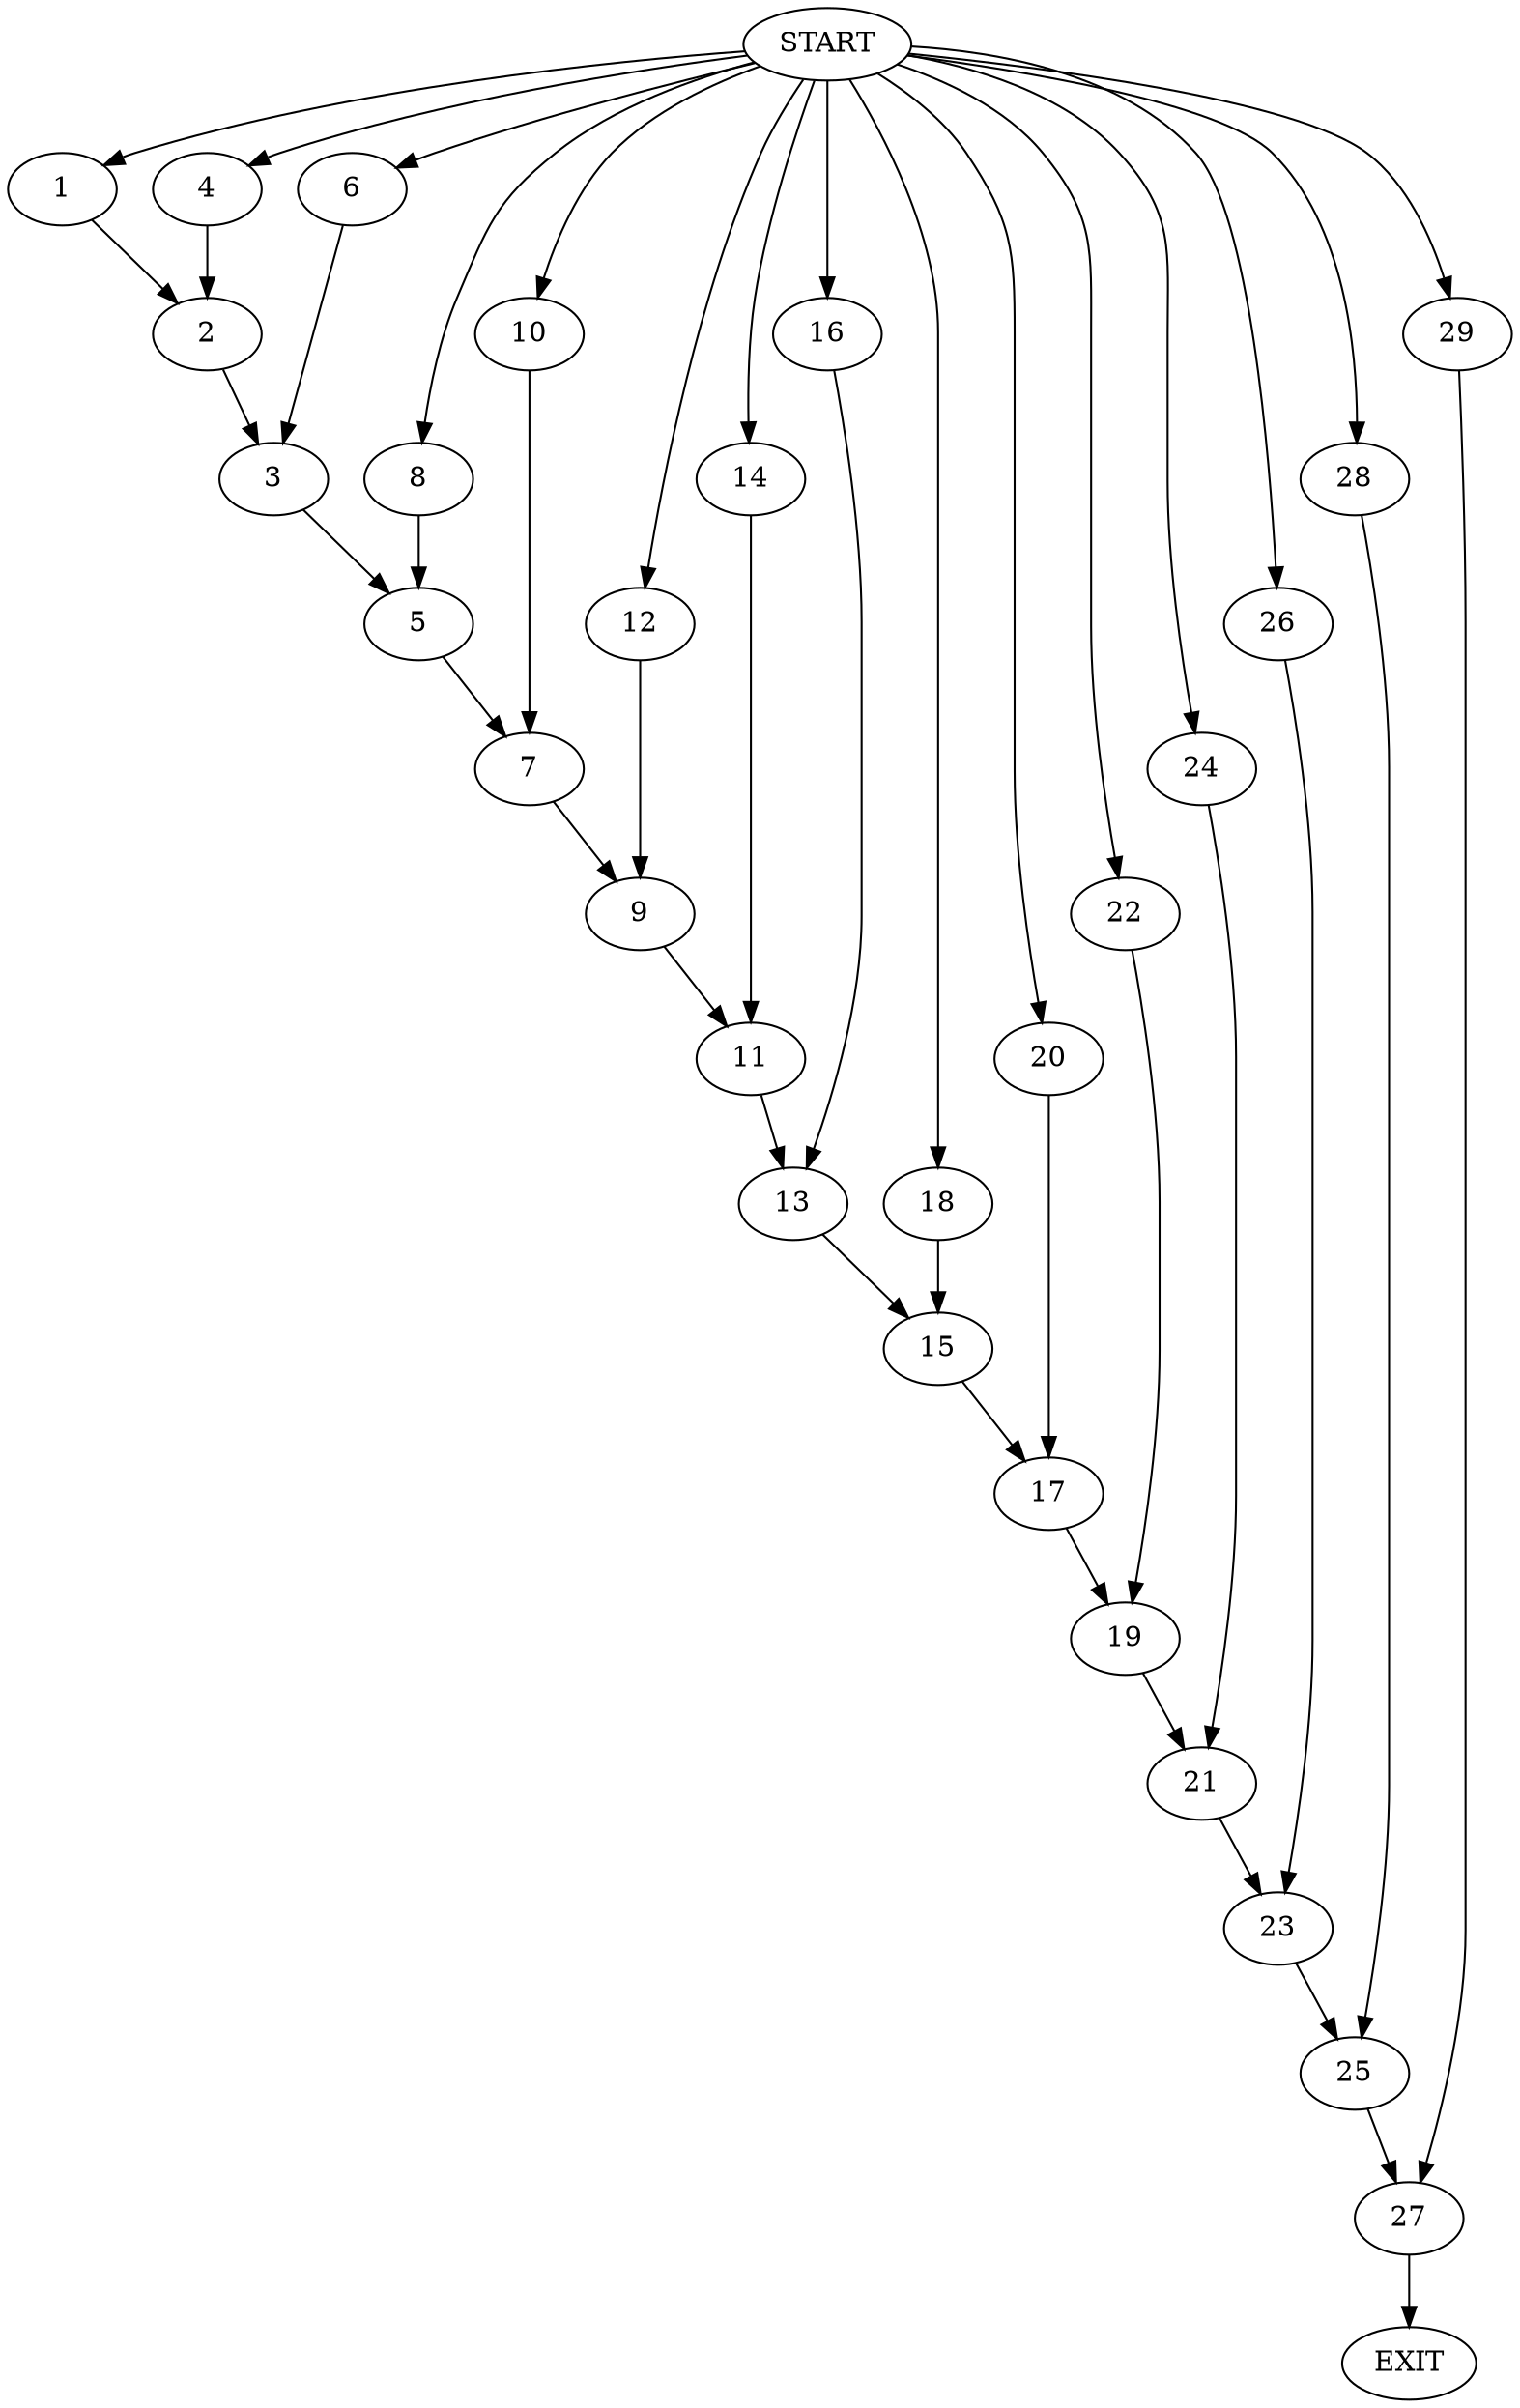 digraph {
0 [label="START"]
30 [label="EXIT"]
0 -> 1
1 -> 2
2 -> 3
0 -> 4
4 -> 2
3 -> 5
0 -> 6
6 -> 3
5 -> 7
0 -> 8
8 -> 5
7 -> 9
0 -> 10
10 -> 7
9 -> 11
0 -> 12
12 -> 9
11 -> 13
0 -> 14
14 -> 11
13 -> 15
0 -> 16
16 -> 13
15 -> 17
0 -> 18
18 -> 15
17 -> 19
0 -> 20
20 -> 17
19 -> 21
0 -> 22
22 -> 19
21 -> 23
0 -> 24
24 -> 21
23 -> 25
0 -> 26
26 -> 23
25 -> 27
0 -> 28
28 -> 25
27 -> 30
0 -> 29
29 -> 27
}
